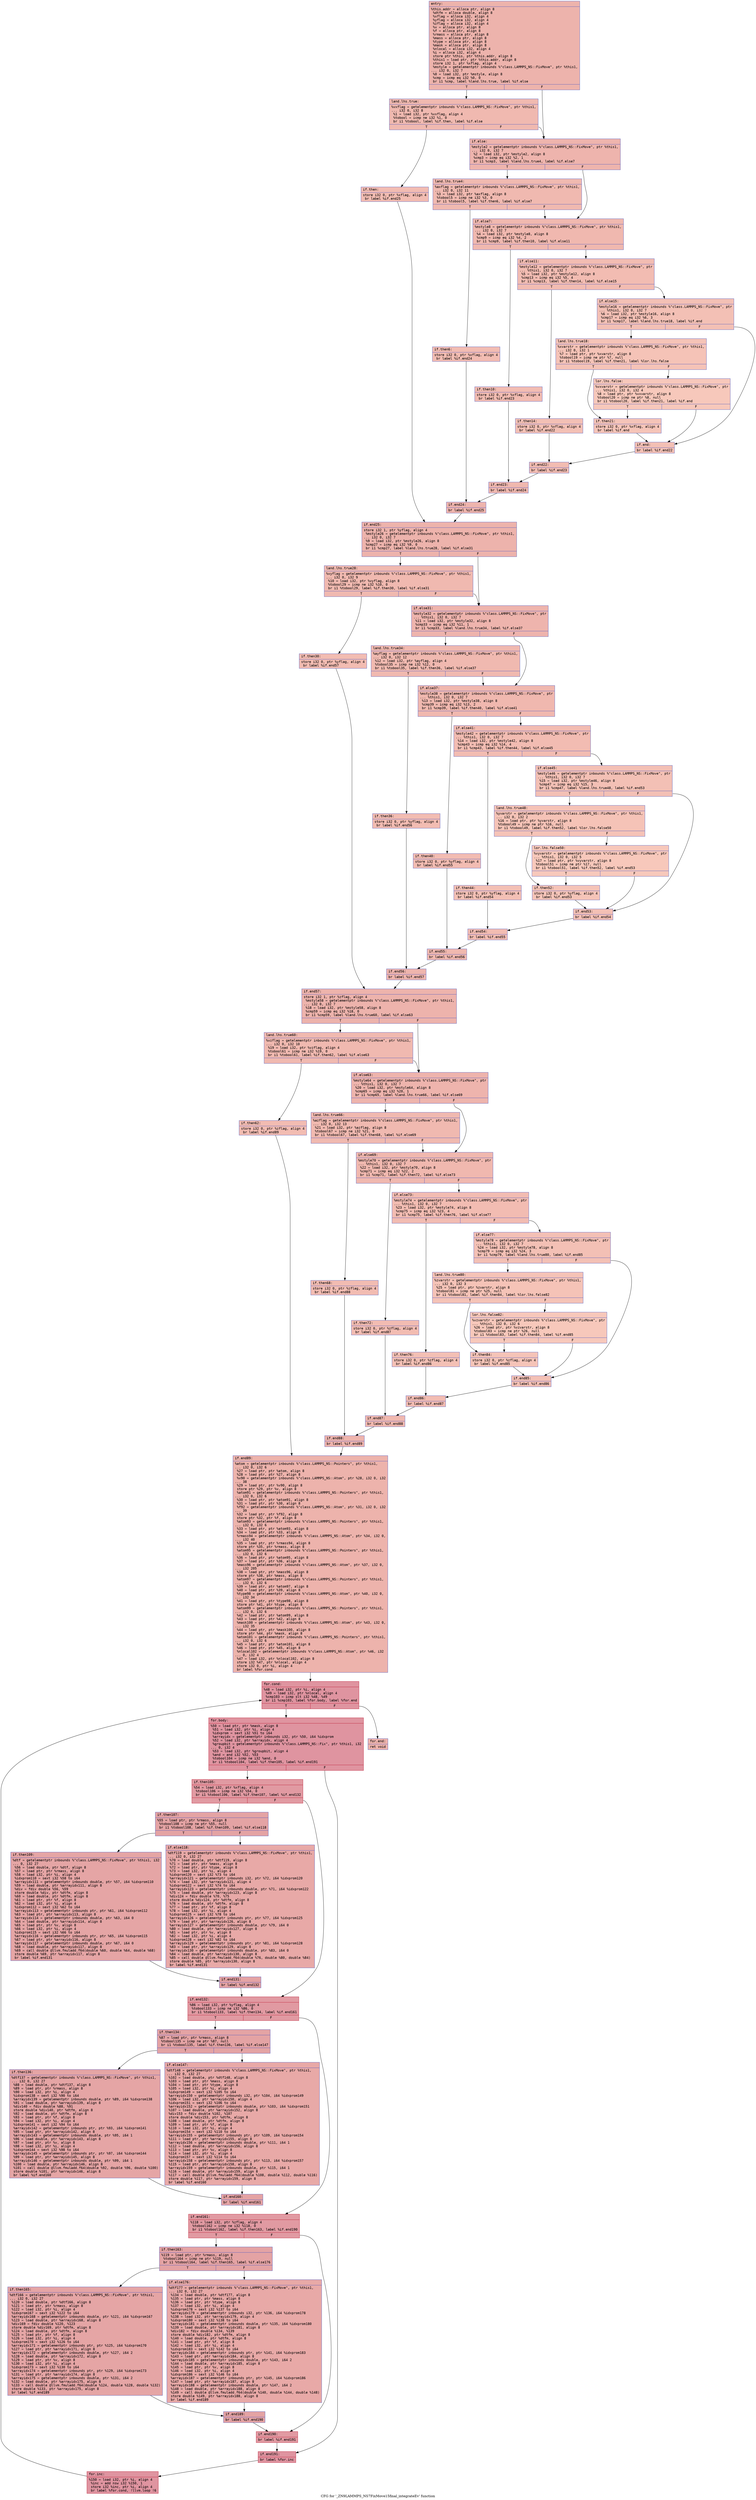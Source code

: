 digraph "CFG for '_ZN9LAMMPS_NS7FixMove15final_integrateEv' function" {
	label="CFG for '_ZN9LAMMPS_NS7FixMove15final_integrateEv' function";

	Node0x55ac3c1d2bf0 [shape=record,color="#3d50c3ff", style=filled, fillcolor="#d6524470" fontname="Courier",label="{entry:\l|  %this.addr = alloca ptr, align 8\l  %dtfm = alloca double, align 8\l  %xflag = alloca i32, align 4\l  %yflag = alloca i32, align 4\l  %zflag = alloca i32, align 4\l  %v = alloca ptr, align 8\l  %f = alloca ptr, align 8\l  %rmass = alloca ptr, align 8\l  %mass = alloca ptr, align 8\l  %type = alloca ptr, align 8\l  %mask = alloca ptr, align 8\l  %nlocal = alloca i32, align 4\l  %i = alloca i32, align 4\l  store ptr %this, ptr %this.addr, align 8\l  %this1 = load ptr, ptr %this.addr, align 8\l  store i32 1, ptr %xflag, align 4\l  %mstyle = getelementptr inbounds %\"class.LAMMPS_NS::FixMove\", ptr %this1,\l... i32 0, i32 7\l  %0 = load i32, ptr %mstyle, align 8\l  %cmp = icmp eq i32 %0, 0\l  br i1 %cmp, label %land.lhs.true, label %if.else\l|{<s0>T|<s1>F}}"];
	Node0x55ac3c1d2bf0:s0 -> Node0x55ac3c27d8c0[tooltip="entry -> land.lhs.true\nProbability 37.50%" ];
	Node0x55ac3c1d2bf0:s1 -> Node0x55ac3c27d940[tooltip="entry -> if.else\nProbability 62.50%" ];
	Node0x55ac3c27d8c0 [shape=record,color="#3d50c3ff", style=filled, fillcolor="#de614d70" fontname="Courier",label="{land.lhs.true:\l|  %vxflag = getelementptr inbounds %\"class.LAMMPS_NS::FixMove\", ptr %this1,\l... i32 0, i32 8\l  %1 = load i32, ptr %vxflag, align 4\l  %tobool = icmp ne i32 %1, 0\l  br i1 %tobool, label %if.then, label %if.else\l|{<s0>T|<s1>F}}"];
	Node0x55ac3c27d8c0:s0 -> Node0x55ac3c27dc70[tooltip="land.lhs.true -> if.then\nProbability 62.50%" ];
	Node0x55ac3c27d8c0:s1 -> Node0x55ac3c27d940[tooltip="land.lhs.true -> if.else\nProbability 37.50%" ];
	Node0x55ac3c27dc70 [shape=record,color="#3d50c3ff", style=filled, fillcolor="#e1675170" fontname="Courier",label="{if.then:\l|  store i32 0, ptr %xflag, align 4\l  br label %if.end25\l}"];
	Node0x55ac3c27dc70 -> Node0x55ac3c27de30[tooltip="if.then -> if.end25\nProbability 100.00%" ];
	Node0x55ac3c27d940 [shape=record,color="#3d50c3ff", style=filled, fillcolor="#d8564670" fontname="Courier",label="{if.else:\l|  %mstyle2 = getelementptr inbounds %\"class.LAMMPS_NS::FixMove\", ptr %this1,\l... i32 0, i32 7\l  %2 = load i32, ptr %mstyle2, align 8\l  %cmp3 = icmp eq i32 %2, 1\l  br i1 %cmp3, label %land.lhs.true4, label %if.else7\l|{<s0>T|<s1>F}}"];
	Node0x55ac3c27d940:s0 -> Node0x55ac3c27d320[tooltip="if.else -> land.lhs.true4\nProbability 50.00%" ];
	Node0x55ac3c27d940:s1 -> Node0x55ac3c27e350[tooltip="if.else -> if.else7\nProbability 50.00%" ];
	Node0x55ac3c27d320 [shape=record,color="#3d50c3ff", style=filled, fillcolor="#de614d70" fontname="Courier",label="{land.lhs.true4:\l|  %axflag = getelementptr inbounds %\"class.LAMMPS_NS::FixMove\", ptr %this1,\l... i32 0, i32 11\l  %3 = load i32, ptr %axflag, align 8\l  %tobool5 = icmp ne i32 %3, 0\l  br i1 %tobool5, label %if.then6, label %if.else7\l|{<s0>T|<s1>F}}"];
	Node0x55ac3c27d320:s0 -> Node0x55ac3c27e670[tooltip="land.lhs.true4 -> if.then6\nProbability 62.50%" ];
	Node0x55ac3c27d320:s1 -> Node0x55ac3c27e350[tooltip="land.lhs.true4 -> if.else7\nProbability 37.50%" ];
	Node0x55ac3c27e670 [shape=record,color="#3d50c3ff", style=filled, fillcolor="#e1675170" fontname="Courier",label="{if.then6:\l|  store i32 0, ptr %xflag, align 4\l  br label %if.end24\l}"];
	Node0x55ac3c27e670 -> Node0x55ac3c27e840[tooltip="if.then6 -> if.end24\nProbability 100.00%" ];
	Node0x55ac3c27e350 [shape=record,color="#3d50c3ff", style=filled, fillcolor="#dc5d4a70" fontname="Courier",label="{if.else7:\l|  %mstyle8 = getelementptr inbounds %\"class.LAMMPS_NS::FixMove\", ptr %this1,\l... i32 0, i32 7\l  %4 = load i32, ptr %mstyle8, align 8\l  %cmp9 = icmp eq i32 %4, 2\l  br i1 %cmp9, label %if.then10, label %if.else11\l|{<s0>T|<s1>F}}"];
	Node0x55ac3c27e350:s0 -> Node0x55ac3c27eb40[tooltip="if.else7 -> if.then10\nProbability 50.00%" ];
	Node0x55ac3c27e350:s1 -> Node0x55ac3c27ebc0[tooltip="if.else7 -> if.else11\nProbability 50.00%" ];
	Node0x55ac3c27eb40 [shape=record,color="#3d50c3ff", style=filled, fillcolor="#e1675170" fontname="Courier",label="{if.then10:\l|  store i32 0, ptr %xflag, align 4\l  br label %if.end23\l}"];
	Node0x55ac3c27eb40 -> Node0x55ac3c27ed90[tooltip="if.then10 -> if.end23\nProbability 100.00%" ];
	Node0x55ac3c27ebc0 [shape=record,color="#3d50c3ff", style=filled, fillcolor="#e1675170" fontname="Courier",label="{if.else11:\l|  %mstyle12 = getelementptr inbounds %\"class.LAMMPS_NS::FixMove\", ptr\l... %this1, i32 0, i32 7\l  %5 = load i32, ptr %mstyle12, align 8\l  %cmp13 = icmp eq i32 %5, 4\l  br i1 %cmp13, label %if.then14, label %if.else15\l|{<s0>T|<s1>F}}"];
	Node0x55ac3c27ebc0:s0 -> Node0x55ac3c27f0a0[tooltip="if.else11 -> if.then14\nProbability 50.00%" ];
	Node0x55ac3c27ebc0:s1 -> Node0x55ac3c27f120[tooltip="if.else11 -> if.else15\nProbability 50.00%" ];
	Node0x55ac3c27f0a0 [shape=record,color="#3d50c3ff", style=filled, fillcolor="#e5705870" fontname="Courier",label="{if.then14:\l|  store i32 0, ptr %xflag, align 4\l  br label %if.end22\l}"];
	Node0x55ac3c27f0a0 -> Node0x55ac3c27f2f0[tooltip="if.then14 -> if.end22\nProbability 100.00%" ];
	Node0x55ac3c27f120 [shape=record,color="#3d50c3ff", style=filled, fillcolor="#e5705870" fontname="Courier",label="{if.else15:\l|  %mstyle16 = getelementptr inbounds %\"class.LAMMPS_NS::FixMove\", ptr\l... %this1, i32 0, i32 7\l  %6 = load i32, ptr %mstyle16, align 8\l  %cmp17 = icmp eq i32 %6, 3\l  br i1 %cmp17, label %land.lhs.true18, label %if.end\l|{<s0>T|<s1>F}}"];
	Node0x55ac3c27f120:s0 -> Node0x55ac3c27f600[tooltip="if.else15 -> land.lhs.true18\nProbability 50.00%" ];
	Node0x55ac3c27f120:s1 -> Node0x55ac3c27f680[tooltip="if.else15 -> if.end\nProbability 50.00%" ];
	Node0x55ac3c27f600 [shape=record,color="#3d50c3ff", style=filled, fillcolor="#e8765c70" fontname="Courier",label="{land.lhs.true18:\l|  %xvarstr = getelementptr inbounds %\"class.LAMMPS_NS::FixMove\", ptr %this1,\l... i32 0, i32 1\l  %7 = load ptr, ptr %xvarstr, align 8\l  %tobool19 = icmp ne ptr %7, null\l  br i1 %tobool19, label %if.then21, label %lor.lhs.false\l|{<s0>T|<s1>F}}"];
	Node0x55ac3c27f600:s0 -> Node0x55ac3c27f9c0[tooltip="land.lhs.true18 -> if.then21\nProbability 62.50%" ];
	Node0x55ac3c27f600:s1 -> Node0x55ac3c239d00[tooltip="land.lhs.true18 -> lor.lhs.false\nProbability 37.50%" ];
	Node0x55ac3c239d00 [shape=record,color="#3d50c3ff", style=filled, fillcolor="#ed836670" fontname="Courier",label="{lor.lhs.false:\l|  %vxvarstr = getelementptr inbounds %\"class.LAMMPS_NS::FixMove\", ptr\l... %this1, i32 0, i32 4\l  %8 = load ptr, ptr %vxvarstr, align 8\l  %tobool20 = icmp ne ptr %8, null\l  br i1 %tobool20, label %if.then21, label %if.end\l|{<s0>T|<s1>F}}"];
	Node0x55ac3c239d00:s0 -> Node0x55ac3c27f9c0[tooltip="lor.lhs.false -> if.then21\nProbability 62.50%" ];
	Node0x55ac3c239d00:s1 -> Node0x55ac3c27f680[tooltip="lor.lhs.false -> if.end\nProbability 37.50%" ];
	Node0x55ac3c27f9c0 [shape=record,color="#3d50c3ff", style=filled, fillcolor="#e97a5f70" fontname="Courier",label="{if.then21:\l|  store i32 0, ptr %xflag, align 4\l  br label %if.end\l}"];
	Node0x55ac3c27f9c0 -> Node0x55ac3c27f680[tooltip="if.then21 -> if.end\nProbability 100.00%" ];
	Node0x55ac3c27f680 [shape=record,color="#3d50c3ff", style=filled, fillcolor="#e5705870" fontname="Courier",label="{if.end:\l|  br label %if.end22\l}"];
	Node0x55ac3c27f680 -> Node0x55ac3c27f2f0[tooltip="if.end -> if.end22\nProbability 100.00%" ];
	Node0x55ac3c27f2f0 [shape=record,color="#3d50c3ff", style=filled, fillcolor="#e1675170" fontname="Courier",label="{if.end22:\l|  br label %if.end23\l}"];
	Node0x55ac3c27f2f0 -> Node0x55ac3c27ed90[tooltip="if.end22 -> if.end23\nProbability 100.00%" ];
	Node0x55ac3c27ed90 [shape=record,color="#3d50c3ff", style=filled, fillcolor="#dc5d4a70" fontname="Courier",label="{if.end23:\l|  br label %if.end24\l}"];
	Node0x55ac3c27ed90 -> Node0x55ac3c27e840[tooltip="if.end23 -> if.end24\nProbability 100.00%" ];
	Node0x55ac3c27e840 [shape=record,color="#3d50c3ff", style=filled, fillcolor="#d8564670" fontname="Courier",label="{if.end24:\l|  br label %if.end25\l}"];
	Node0x55ac3c27e840 -> Node0x55ac3c27de30[tooltip="if.end24 -> if.end25\nProbability 100.00%" ];
	Node0x55ac3c27de30 [shape=record,color="#3d50c3ff", style=filled, fillcolor="#d6524470" fontname="Courier",label="{if.end25:\l|  store i32 1, ptr %yflag, align 4\l  %mstyle26 = getelementptr inbounds %\"class.LAMMPS_NS::FixMove\", ptr %this1,\l... i32 0, i32 7\l  %9 = load i32, ptr %mstyle26, align 8\l  %cmp27 = icmp eq i32 %9, 0\l  br i1 %cmp27, label %land.lhs.true28, label %if.else31\l|{<s0>T|<s1>F}}"];
	Node0x55ac3c27de30:s0 -> Node0x55ac3c280630[tooltip="if.end25 -> land.lhs.true28\nProbability 37.50%" ];
	Node0x55ac3c27de30:s1 -> Node0x55ac3c2806b0[tooltip="if.end25 -> if.else31\nProbability 62.50%" ];
	Node0x55ac3c280630 [shape=record,color="#3d50c3ff", style=filled, fillcolor="#de614d70" fontname="Courier",label="{land.lhs.true28:\l|  %vyflag = getelementptr inbounds %\"class.LAMMPS_NS::FixMove\", ptr %this1,\l... i32 0, i32 9\l  %10 = load i32, ptr %vyflag, align 8\l  %tobool29 = icmp ne i32 %10, 0\l  br i1 %tobool29, label %if.then30, label %if.else31\l|{<s0>T|<s1>F}}"];
	Node0x55ac3c280630:s0 -> Node0x55ac3c280a00[tooltip="land.lhs.true28 -> if.then30\nProbability 62.50%" ];
	Node0x55ac3c280630:s1 -> Node0x55ac3c2806b0[tooltip="land.lhs.true28 -> if.else31\nProbability 37.50%" ];
	Node0x55ac3c280a00 [shape=record,color="#3d50c3ff", style=filled, fillcolor="#e1675170" fontname="Courier",label="{if.then30:\l|  store i32 0, ptr %yflag, align 4\l  br label %if.end57\l}"];
	Node0x55ac3c280a00 -> Node0x55ac3c280bd0[tooltip="if.then30 -> if.end57\nProbability 100.00%" ];
	Node0x55ac3c2806b0 [shape=record,color="#3d50c3ff", style=filled, fillcolor="#d8564670" fontname="Courier",label="{if.else31:\l|  %mstyle32 = getelementptr inbounds %\"class.LAMMPS_NS::FixMove\", ptr\l... %this1, i32 0, i32 7\l  %11 = load i32, ptr %mstyle32, align 8\l  %cmp33 = icmp eq i32 %11, 1\l  br i1 %cmp33, label %land.lhs.true34, label %if.else37\l|{<s0>T|<s1>F}}"];
	Node0x55ac3c2806b0:s0 -> Node0x55ac3c280ee0[tooltip="if.else31 -> land.lhs.true34\nProbability 50.00%" ];
	Node0x55ac3c2806b0:s1 -> Node0x55ac3c280f60[tooltip="if.else31 -> if.else37\nProbability 50.00%" ];
	Node0x55ac3c280ee0 [shape=record,color="#3d50c3ff", style=filled, fillcolor="#de614d70" fontname="Courier",label="{land.lhs.true34:\l|  %ayflag = getelementptr inbounds %\"class.LAMMPS_NS::FixMove\", ptr %this1,\l... i32 0, i32 12\l  %12 = load i32, ptr %ayflag, align 4\l  %tobool35 = icmp ne i32 %12, 0\l  br i1 %tobool35, label %if.then36, label %if.else37\l|{<s0>T|<s1>F}}"];
	Node0x55ac3c280ee0:s0 -> Node0x55ac3c2812b0[tooltip="land.lhs.true34 -> if.then36\nProbability 62.50%" ];
	Node0x55ac3c280ee0:s1 -> Node0x55ac3c280f60[tooltip="land.lhs.true34 -> if.else37\nProbability 37.50%" ];
	Node0x55ac3c2812b0 [shape=record,color="#3d50c3ff", style=filled, fillcolor="#e1675170" fontname="Courier",label="{if.then36:\l|  store i32 0, ptr %yflag, align 4\l  br label %if.end56\l}"];
	Node0x55ac3c2812b0 -> Node0x55ac3c281480[tooltip="if.then36 -> if.end56\nProbability 100.00%" ];
	Node0x55ac3c280f60 [shape=record,color="#3d50c3ff", style=filled, fillcolor="#dc5d4a70" fontname="Courier",label="{if.else37:\l|  %mstyle38 = getelementptr inbounds %\"class.LAMMPS_NS::FixMove\", ptr\l... %this1, i32 0, i32 7\l  %13 = load i32, ptr %mstyle38, align 8\l  %cmp39 = icmp eq i32 %13, 2\l  br i1 %cmp39, label %if.then40, label %if.else41\l|{<s0>T|<s1>F}}"];
	Node0x55ac3c280f60:s0 -> Node0x55ac3c281790[tooltip="if.else37 -> if.then40\nProbability 50.00%" ];
	Node0x55ac3c280f60:s1 -> Node0x55ac3c281810[tooltip="if.else37 -> if.else41\nProbability 50.00%" ];
	Node0x55ac3c281790 [shape=record,color="#3d50c3ff", style=filled, fillcolor="#e1675170" fontname="Courier",label="{if.then40:\l|  store i32 0, ptr %yflag, align 4\l  br label %if.end55\l}"];
	Node0x55ac3c281790 -> Node0x55ac3c2819e0[tooltip="if.then40 -> if.end55\nProbability 100.00%" ];
	Node0x55ac3c281810 [shape=record,color="#3d50c3ff", style=filled, fillcolor="#e1675170" fontname="Courier",label="{if.else41:\l|  %mstyle42 = getelementptr inbounds %\"class.LAMMPS_NS::FixMove\", ptr\l... %this1, i32 0, i32 7\l  %14 = load i32, ptr %mstyle42, align 8\l  %cmp43 = icmp eq i32 %14, 4\l  br i1 %cmp43, label %if.then44, label %if.else45\l|{<s0>T|<s1>F}}"];
	Node0x55ac3c281810:s0 -> Node0x55ac3c281cf0[tooltip="if.else41 -> if.then44\nProbability 50.00%" ];
	Node0x55ac3c281810:s1 -> Node0x55ac3c281d70[tooltip="if.else41 -> if.else45\nProbability 50.00%" ];
	Node0x55ac3c281cf0 [shape=record,color="#3d50c3ff", style=filled, fillcolor="#e5705870" fontname="Courier",label="{if.then44:\l|  store i32 0, ptr %yflag, align 4\l  br label %if.end54\l}"];
	Node0x55ac3c281cf0 -> Node0x55ac3c281f40[tooltip="if.then44 -> if.end54\nProbability 100.00%" ];
	Node0x55ac3c281d70 [shape=record,color="#3d50c3ff", style=filled, fillcolor="#e5705870" fontname="Courier",label="{if.else45:\l|  %mstyle46 = getelementptr inbounds %\"class.LAMMPS_NS::FixMove\", ptr\l... %this1, i32 0, i32 7\l  %15 = load i32, ptr %mstyle46, align 8\l  %cmp47 = icmp eq i32 %15, 3\l  br i1 %cmp47, label %land.lhs.true48, label %if.end53\l|{<s0>T|<s1>F}}"];
	Node0x55ac3c281d70:s0 -> Node0x55ac3c282250[tooltip="if.else45 -> land.lhs.true48\nProbability 50.00%" ];
	Node0x55ac3c281d70:s1 -> Node0x55ac3c2822d0[tooltip="if.else45 -> if.end53\nProbability 50.00%" ];
	Node0x55ac3c282250 [shape=record,color="#3d50c3ff", style=filled, fillcolor="#e8765c70" fontname="Courier",label="{land.lhs.true48:\l|  %yvarstr = getelementptr inbounds %\"class.LAMMPS_NS::FixMove\", ptr %this1,\l... i32 0, i32 2\l  %16 = load ptr, ptr %yvarstr, align 8\l  %tobool49 = icmp ne ptr %16, null\l  br i1 %tobool49, label %if.then52, label %lor.lhs.false50\l|{<s0>T|<s1>F}}"];
	Node0x55ac3c282250:s0 -> Node0x55ac3c282620[tooltip="land.lhs.true48 -> if.then52\nProbability 62.50%" ];
	Node0x55ac3c282250:s1 -> Node0x55ac3c2826a0[tooltip="land.lhs.true48 -> lor.lhs.false50\nProbability 37.50%" ];
	Node0x55ac3c2826a0 [shape=record,color="#3d50c3ff", style=filled, fillcolor="#ed836670" fontname="Courier",label="{lor.lhs.false50:\l|  %vyvarstr = getelementptr inbounds %\"class.LAMMPS_NS::FixMove\", ptr\l... %this1, i32 0, i32 5\l  %17 = load ptr, ptr %vyvarstr, align 8\l  %tobool51 = icmp ne ptr %17, null\l  br i1 %tobool51, label %if.then52, label %if.end53\l|{<s0>T|<s1>F}}"];
	Node0x55ac3c2826a0:s0 -> Node0x55ac3c282620[tooltip="lor.lhs.false50 -> if.then52\nProbability 62.50%" ];
	Node0x55ac3c2826a0:s1 -> Node0x55ac3c2822d0[tooltip="lor.lhs.false50 -> if.end53\nProbability 37.50%" ];
	Node0x55ac3c282620 [shape=record,color="#3d50c3ff", style=filled, fillcolor="#e97a5f70" fontname="Courier",label="{if.then52:\l|  store i32 0, ptr %yflag, align 4\l  br label %if.end53\l}"];
	Node0x55ac3c282620 -> Node0x55ac3c2822d0[tooltip="if.then52 -> if.end53\nProbability 100.00%" ];
	Node0x55ac3c2822d0 [shape=record,color="#3d50c3ff", style=filled, fillcolor="#e5705870" fontname="Courier",label="{if.end53:\l|  br label %if.end54\l}"];
	Node0x55ac3c2822d0 -> Node0x55ac3c281f40[tooltip="if.end53 -> if.end54\nProbability 100.00%" ];
	Node0x55ac3c281f40 [shape=record,color="#3d50c3ff", style=filled, fillcolor="#e1675170" fontname="Courier",label="{if.end54:\l|  br label %if.end55\l}"];
	Node0x55ac3c281f40 -> Node0x55ac3c2819e0[tooltip="if.end54 -> if.end55\nProbability 100.00%" ];
	Node0x55ac3c2819e0 [shape=record,color="#3d50c3ff", style=filled, fillcolor="#dc5d4a70" fontname="Courier",label="{if.end55:\l|  br label %if.end56\l}"];
	Node0x55ac3c2819e0 -> Node0x55ac3c281480[tooltip="if.end55 -> if.end56\nProbability 100.00%" ];
	Node0x55ac3c281480 [shape=record,color="#3d50c3ff", style=filled, fillcolor="#d8564670" fontname="Courier",label="{if.end56:\l|  br label %if.end57\l}"];
	Node0x55ac3c281480 -> Node0x55ac3c280bd0[tooltip="if.end56 -> if.end57\nProbability 100.00%" ];
	Node0x55ac3c280bd0 [shape=record,color="#3d50c3ff", style=filled, fillcolor="#d6524470" fontname="Courier",label="{if.end57:\l|  store i32 1, ptr %zflag, align 4\l  %mstyle58 = getelementptr inbounds %\"class.LAMMPS_NS::FixMove\", ptr %this1,\l... i32 0, i32 7\l  %18 = load i32, ptr %mstyle58, align 8\l  %cmp59 = icmp eq i32 %18, 0\l  br i1 %cmp59, label %land.lhs.true60, label %if.else63\l|{<s0>T|<s1>F}}"];
	Node0x55ac3c280bd0:s0 -> Node0x55ac3c283040[tooltip="if.end57 -> land.lhs.true60\nProbability 37.50%" ];
	Node0x55ac3c280bd0:s1 -> Node0x55ac3c2830c0[tooltip="if.end57 -> if.else63\nProbability 62.50%" ];
	Node0x55ac3c283040 [shape=record,color="#3d50c3ff", style=filled, fillcolor="#de614d70" fontname="Courier",label="{land.lhs.true60:\l|  %vzflag = getelementptr inbounds %\"class.LAMMPS_NS::FixMove\", ptr %this1,\l... i32 0, i32 10\l  %19 = load i32, ptr %vzflag, align 4\l  %tobool61 = icmp ne i32 %19, 0\l  br i1 %tobool61, label %if.then62, label %if.else63\l|{<s0>T|<s1>F}}"];
	Node0x55ac3c283040:s0 -> Node0x55ac3c283410[tooltip="land.lhs.true60 -> if.then62\nProbability 62.50%" ];
	Node0x55ac3c283040:s1 -> Node0x55ac3c2830c0[tooltip="land.lhs.true60 -> if.else63\nProbability 37.50%" ];
	Node0x55ac3c283410 [shape=record,color="#3d50c3ff", style=filled, fillcolor="#e1675170" fontname="Courier",label="{if.then62:\l|  store i32 0, ptr %zflag, align 4\l  br label %if.end89\l}"];
	Node0x55ac3c283410 -> Node0x55ac3c2835e0[tooltip="if.then62 -> if.end89\nProbability 100.00%" ];
	Node0x55ac3c2830c0 [shape=record,color="#3d50c3ff", style=filled, fillcolor="#d8564670" fontname="Courier",label="{if.else63:\l|  %mstyle64 = getelementptr inbounds %\"class.LAMMPS_NS::FixMove\", ptr\l... %this1, i32 0, i32 7\l  %20 = load i32, ptr %mstyle64, align 8\l  %cmp65 = icmp eq i32 %20, 1\l  br i1 %cmp65, label %land.lhs.true66, label %if.else69\l|{<s0>T|<s1>F}}"];
	Node0x55ac3c2830c0:s0 -> Node0x55ac3c27fb70[tooltip="if.else63 -> land.lhs.true66\nProbability 50.00%" ];
	Node0x55ac3c2830c0:s1 -> Node0x55ac3c27fbf0[tooltip="if.else63 -> if.else69\nProbability 50.00%" ];
	Node0x55ac3c27fb70 [shape=record,color="#3d50c3ff", style=filled, fillcolor="#de614d70" fontname="Courier",label="{land.lhs.true66:\l|  %azflag = getelementptr inbounds %\"class.LAMMPS_NS::FixMove\", ptr %this1,\l... i32 0, i32 13\l  %21 = load i32, ptr %azflag, align 8\l  %tobool67 = icmp ne i32 %21, 0\l  br i1 %tobool67, label %if.then68, label %if.else69\l|{<s0>T|<s1>F}}"];
	Node0x55ac3c27fb70:s0 -> Node0x55ac3c27ff40[tooltip="land.lhs.true66 -> if.then68\nProbability 62.50%" ];
	Node0x55ac3c27fb70:s1 -> Node0x55ac3c27fbf0[tooltip="land.lhs.true66 -> if.else69\nProbability 37.50%" ];
	Node0x55ac3c27ff40 [shape=record,color="#3d50c3ff", style=filled, fillcolor="#e1675170" fontname="Courier",label="{if.then68:\l|  store i32 0, ptr %zflag, align 4\l  br label %if.end88\l}"];
	Node0x55ac3c27ff40 -> Node0x55ac3c284490[tooltip="if.then68 -> if.end88\nProbability 100.00%" ];
	Node0x55ac3c27fbf0 [shape=record,color="#3d50c3ff", style=filled, fillcolor="#dc5d4a70" fontname="Courier",label="{if.else69:\l|  %mstyle70 = getelementptr inbounds %\"class.LAMMPS_NS::FixMove\", ptr\l... %this1, i32 0, i32 7\l  %22 = load i32, ptr %mstyle70, align 8\l  %cmp71 = icmp eq i32 %22, 2\l  br i1 %cmp71, label %if.then72, label %if.else73\l|{<s0>T|<s1>F}}"];
	Node0x55ac3c27fbf0:s0 -> Node0x55ac3c2847a0[tooltip="if.else69 -> if.then72\nProbability 50.00%" ];
	Node0x55ac3c27fbf0:s1 -> Node0x55ac3c284820[tooltip="if.else69 -> if.else73\nProbability 50.00%" ];
	Node0x55ac3c2847a0 [shape=record,color="#3d50c3ff", style=filled, fillcolor="#e1675170" fontname="Courier",label="{if.then72:\l|  store i32 0, ptr %zflag, align 4\l  br label %if.end87\l}"];
	Node0x55ac3c2847a0 -> Node0x55ac3c2849f0[tooltip="if.then72 -> if.end87\nProbability 100.00%" ];
	Node0x55ac3c284820 [shape=record,color="#3d50c3ff", style=filled, fillcolor="#e1675170" fontname="Courier",label="{if.else73:\l|  %mstyle74 = getelementptr inbounds %\"class.LAMMPS_NS::FixMove\", ptr\l... %this1, i32 0, i32 7\l  %23 = load i32, ptr %mstyle74, align 8\l  %cmp75 = icmp eq i32 %23, 4\l  br i1 %cmp75, label %if.then76, label %if.else77\l|{<s0>T|<s1>F}}"];
	Node0x55ac3c284820:s0 -> Node0x55ac3c284d00[tooltip="if.else73 -> if.then76\nProbability 50.00%" ];
	Node0x55ac3c284820:s1 -> Node0x55ac3c284d80[tooltip="if.else73 -> if.else77\nProbability 50.00%" ];
	Node0x55ac3c284d00 [shape=record,color="#3d50c3ff", style=filled, fillcolor="#e5705870" fontname="Courier",label="{if.then76:\l|  store i32 0, ptr %zflag, align 4\l  br label %if.end86\l}"];
	Node0x55ac3c284d00 -> Node0x55ac3c284f50[tooltip="if.then76 -> if.end86\nProbability 100.00%" ];
	Node0x55ac3c284d80 [shape=record,color="#3d50c3ff", style=filled, fillcolor="#e5705870" fontname="Courier",label="{if.else77:\l|  %mstyle78 = getelementptr inbounds %\"class.LAMMPS_NS::FixMove\", ptr\l... %this1, i32 0, i32 7\l  %24 = load i32, ptr %mstyle78, align 8\l  %cmp79 = icmp eq i32 %24, 3\l  br i1 %cmp79, label %land.lhs.true80, label %if.end85\l|{<s0>T|<s1>F}}"];
	Node0x55ac3c284d80:s0 -> Node0x55ac3c285260[tooltip="if.else77 -> land.lhs.true80\nProbability 50.00%" ];
	Node0x55ac3c284d80:s1 -> Node0x55ac3c2852e0[tooltip="if.else77 -> if.end85\nProbability 50.00%" ];
	Node0x55ac3c285260 [shape=record,color="#3d50c3ff", style=filled, fillcolor="#e8765c70" fontname="Courier",label="{land.lhs.true80:\l|  %zvarstr = getelementptr inbounds %\"class.LAMMPS_NS::FixMove\", ptr %this1,\l... i32 0, i32 3\l  %25 = load ptr, ptr %zvarstr, align 8\l  %tobool81 = icmp ne ptr %25, null\l  br i1 %tobool81, label %if.then84, label %lor.lhs.false82\l|{<s0>T|<s1>F}}"];
	Node0x55ac3c285260:s0 -> Node0x55ac3c285630[tooltip="land.lhs.true80 -> if.then84\nProbability 62.50%" ];
	Node0x55ac3c285260:s1 -> Node0x55ac3c2856b0[tooltip="land.lhs.true80 -> lor.lhs.false82\nProbability 37.50%" ];
	Node0x55ac3c2856b0 [shape=record,color="#3d50c3ff", style=filled, fillcolor="#ed836670" fontname="Courier",label="{lor.lhs.false82:\l|  %vzvarstr = getelementptr inbounds %\"class.LAMMPS_NS::FixMove\", ptr\l... %this1, i32 0, i32 6\l  %26 = load ptr, ptr %vzvarstr, align 8\l  %tobool83 = icmp ne ptr %26, null\l  br i1 %tobool83, label %if.then84, label %if.end85\l|{<s0>T|<s1>F}}"];
	Node0x55ac3c2856b0:s0 -> Node0x55ac3c285630[tooltip="lor.lhs.false82 -> if.then84\nProbability 62.50%" ];
	Node0x55ac3c2856b0:s1 -> Node0x55ac3c2852e0[tooltip="lor.lhs.false82 -> if.end85\nProbability 37.50%" ];
	Node0x55ac3c285630 [shape=record,color="#3d50c3ff", style=filled, fillcolor="#e97a5f70" fontname="Courier",label="{if.then84:\l|  store i32 0, ptr %zflag, align 4\l  br label %if.end85\l}"];
	Node0x55ac3c285630 -> Node0x55ac3c2852e0[tooltip="if.then84 -> if.end85\nProbability 100.00%" ];
	Node0x55ac3c2852e0 [shape=record,color="#3d50c3ff", style=filled, fillcolor="#e5705870" fontname="Courier",label="{if.end85:\l|  br label %if.end86\l}"];
	Node0x55ac3c2852e0 -> Node0x55ac3c284f50[tooltip="if.end85 -> if.end86\nProbability 100.00%" ];
	Node0x55ac3c284f50 [shape=record,color="#3d50c3ff", style=filled, fillcolor="#e1675170" fontname="Courier",label="{if.end86:\l|  br label %if.end87\l}"];
	Node0x55ac3c284f50 -> Node0x55ac3c2849f0[tooltip="if.end86 -> if.end87\nProbability 100.00%" ];
	Node0x55ac3c2849f0 [shape=record,color="#3d50c3ff", style=filled, fillcolor="#dc5d4a70" fontname="Courier",label="{if.end87:\l|  br label %if.end88\l}"];
	Node0x55ac3c2849f0 -> Node0x55ac3c284490[tooltip="if.end87 -> if.end88\nProbability 100.00%" ];
	Node0x55ac3c284490 [shape=record,color="#3d50c3ff", style=filled, fillcolor="#d8564670" fontname="Courier",label="{if.end88:\l|  br label %if.end89\l}"];
	Node0x55ac3c284490 -> Node0x55ac3c2835e0[tooltip="if.end88 -> if.end89\nProbability 100.00%" ];
	Node0x55ac3c2835e0 [shape=record,color="#3d50c3ff", style=filled, fillcolor="#d6524470" fontname="Courier",label="{if.end89:\l|  %atom = getelementptr inbounds %\"class.LAMMPS_NS::Pointers\", ptr %this1,\l... i32 0, i32 6\l  %27 = load ptr, ptr %atom, align 8\l  %28 = load ptr, ptr %27, align 8\l  %v90 = getelementptr inbounds %\"class.LAMMPS_NS::Atom\", ptr %28, i32 0, i32\l... 38\l  %29 = load ptr, ptr %v90, align 8\l  store ptr %29, ptr %v, align 8\l  %atom91 = getelementptr inbounds %\"class.LAMMPS_NS::Pointers\", ptr %this1,\l... i32 0, i32 6\l  %30 = load ptr, ptr %atom91, align 8\l  %31 = load ptr, ptr %30, align 8\l  %f92 = getelementptr inbounds %\"class.LAMMPS_NS::Atom\", ptr %31, i32 0, i32\l... 39\l  %32 = load ptr, ptr %f92, align 8\l  store ptr %32, ptr %f, align 8\l  %atom93 = getelementptr inbounds %\"class.LAMMPS_NS::Pointers\", ptr %this1,\l... i32 0, i32 6\l  %33 = load ptr, ptr %atom93, align 8\l  %34 = load ptr, ptr %33, align 8\l  %rmass94 = getelementptr inbounds %\"class.LAMMPS_NS::Atom\", ptr %34, i32 0,\l... i32 40\l  %35 = load ptr, ptr %rmass94, align 8\l  store ptr %35, ptr %rmass, align 8\l  %atom95 = getelementptr inbounds %\"class.LAMMPS_NS::Pointers\", ptr %this1,\l... i32 0, i32 6\l  %36 = load ptr, ptr %atom95, align 8\l  %37 = load ptr, ptr %36, align 8\l  %mass96 = getelementptr inbounds %\"class.LAMMPS_NS::Atom\", ptr %37, i32 0,\l... i32 205\l  %38 = load ptr, ptr %mass96, align 8\l  store ptr %38, ptr %mass, align 8\l  %atom97 = getelementptr inbounds %\"class.LAMMPS_NS::Pointers\", ptr %this1,\l... i32 0, i32 6\l  %39 = load ptr, ptr %atom97, align 8\l  %40 = load ptr, ptr %39, align 8\l  %type98 = getelementptr inbounds %\"class.LAMMPS_NS::Atom\", ptr %40, i32 0,\l... i32 34\l  %41 = load ptr, ptr %type98, align 8\l  store ptr %41, ptr %type, align 8\l  %atom99 = getelementptr inbounds %\"class.LAMMPS_NS::Pointers\", ptr %this1,\l... i32 0, i32 6\l  %42 = load ptr, ptr %atom99, align 8\l  %43 = load ptr, ptr %42, align 8\l  %mask100 = getelementptr inbounds %\"class.LAMMPS_NS::Atom\", ptr %43, i32 0,\l... i32 35\l  %44 = load ptr, ptr %mask100, align 8\l  store ptr %44, ptr %mask, align 8\l  %atom101 = getelementptr inbounds %\"class.LAMMPS_NS::Pointers\", ptr %this1,\l... i32 0, i32 6\l  %45 = load ptr, ptr %atom101, align 8\l  %46 = load ptr, ptr %45, align 8\l  %nlocal102 = getelementptr inbounds %\"class.LAMMPS_NS::Atom\", ptr %46, i32\l... 0, i32 4\l  %47 = load i32, ptr %nlocal102, align 8\l  store i32 %47, ptr %nlocal, align 4\l  store i32 0, ptr %i, align 4\l  br label %for.cond\l}"];
	Node0x55ac3c2835e0 -> Node0x55ac3c28d1c0[tooltip="if.end89 -> for.cond\nProbability 100.00%" ];
	Node0x55ac3c28d1c0 [shape=record,color="#b70d28ff", style=filled, fillcolor="#b70d2870" fontname="Courier",label="{for.cond:\l|  %48 = load i32, ptr %i, align 4\l  %49 = load i32, ptr %nlocal, align 4\l  %cmp103 = icmp slt i32 %48, %49\l  br i1 %cmp103, label %for.body, label %for.end\l|{<s0>T|<s1>F}}"];
	Node0x55ac3c28d1c0:s0 -> Node0x55ac3c28d460[tooltip="for.cond -> for.body\nProbability 96.88%" ];
	Node0x55ac3c28d1c0:s1 -> Node0x55ac3c28d4e0[tooltip="for.cond -> for.end\nProbability 3.12%" ];
	Node0x55ac3c28d460 [shape=record,color="#b70d28ff", style=filled, fillcolor="#b70d2870" fontname="Courier",label="{for.body:\l|  %50 = load ptr, ptr %mask, align 8\l  %51 = load i32, ptr %i, align 4\l  %idxprom = sext i32 %51 to i64\l  %arrayidx = getelementptr inbounds i32, ptr %50, i64 %idxprom\l  %52 = load i32, ptr %arrayidx, align 4\l  %groupbit = getelementptr inbounds %\"class.LAMMPS_NS::Fix\", ptr %this1, i32\l... 0, i32 4\l  %53 = load i32, ptr %groupbit, align 4\l  %and = and i32 %52, %53\l  %tobool104 = icmp ne i32 %and, 0\l  br i1 %tobool104, label %if.then105, label %if.end191\l|{<s0>T|<s1>F}}"];
	Node0x55ac3c28d460:s0 -> Node0x55ac3c28dbc0[tooltip="for.body -> if.then105\nProbability 62.50%" ];
	Node0x55ac3c28d460:s1 -> Node0x55ac3c28dc40[tooltip="for.body -> if.end191\nProbability 37.50%" ];
	Node0x55ac3c28dbc0 [shape=record,color="#b70d28ff", style=filled, fillcolor="#bb1b2c70" fontname="Courier",label="{if.then105:\l|  %54 = load i32, ptr %xflag, align 4\l  %tobool106 = icmp ne i32 %54, 0\l  br i1 %tobool106, label %if.then107, label %if.end132\l|{<s0>T|<s1>F}}"];
	Node0x55ac3c28dbc0:s0 -> Node0x55ac3c28deb0[tooltip="if.then105 -> if.then107\nProbability 62.50%" ];
	Node0x55ac3c28dbc0:s1 -> Node0x55ac3c28df30[tooltip="if.then105 -> if.end132\nProbability 37.50%" ];
	Node0x55ac3c28deb0 [shape=record,color="#3d50c3ff", style=filled, fillcolor="#c32e3170" fontname="Courier",label="{if.then107:\l|  %55 = load ptr, ptr %rmass, align 8\l  %tobool108 = icmp ne ptr %55, null\l  br i1 %tobool108, label %if.then109, label %if.else118\l|{<s0>T|<s1>F}}"];
	Node0x55ac3c28deb0:s0 -> Node0x55ac3c28e1a0[tooltip="if.then107 -> if.then109\nProbability 62.50%" ];
	Node0x55ac3c28deb0:s1 -> Node0x55ac3c28e220[tooltip="if.then107 -> if.else118\nProbability 37.50%" ];
	Node0x55ac3c28e1a0 [shape=record,color="#3d50c3ff", style=filled, fillcolor="#c5333470" fontname="Courier",label="{if.then109:\l|  %dtf = getelementptr inbounds %\"class.LAMMPS_NS::FixMove\", ptr %this1, i32\l... 0, i32 27\l  %56 = load double, ptr %dtf, align 8\l  %57 = load ptr, ptr %rmass, align 8\l  %58 = load i32, ptr %i, align 4\l  %idxprom110 = sext i32 %58 to i64\l  %arrayidx111 = getelementptr inbounds double, ptr %57, i64 %idxprom110\l  %59 = load double, ptr %arrayidx111, align 8\l  %div = fdiv double %56, %59\l  store double %div, ptr %dtfm, align 8\l  %60 = load double, ptr %dtfm, align 8\l  %61 = load ptr, ptr %f, align 8\l  %62 = load i32, ptr %i, align 4\l  %idxprom112 = sext i32 %62 to i64\l  %arrayidx113 = getelementptr inbounds ptr, ptr %61, i64 %idxprom112\l  %63 = load ptr, ptr %arrayidx113, align 8\l  %arrayidx114 = getelementptr inbounds double, ptr %63, i64 0\l  %64 = load double, ptr %arrayidx114, align 8\l  %65 = load ptr, ptr %v, align 8\l  %66 = load i32, ptr %i, align 4\l  %idxprom115 = sext i32 %66 to i64\l  %arrayidx116 = getelementptr inbounds ptr, ptr %65, i64 %idxprom115\l  %67 = load ptr, ptr %arrayidx116, align 8\l  %arrayidx117 = getelementptr inbounds double, ptr %67, i64 0\l  %68 = load double, ptr %arrayidx117, align 8\l  %69 = call double @llvm.fmuladd.f64(double %60, double %64, double %68)\l  store double %69, ptr %arrayidx117, align 8\l  br label %if.end131\l}"];
	Node0x55ac3c28e1a0 -> Node0x55ac3c28f380[tooltip="if.then109 -> if.end131\nProbability 100.00%" ];
	Node0x55ac3c28e220 [shape=record,color="#3d50c3ff", style=filled, fillcolor="#ca3b3770" fontname="Courier",label="{if.else118:\l|  %dtf119 = getelementptr inbounds %\"class.LAMMPS_NS::FixMove\", ptr %this1,\l... i32 0, i32 27\l  %70 = load double, ptr %dtf119, align 8\l  %71 = load ptr, ptr %mass, align 8\l  %72 = load ptr, ptr %type, align 8\l  %73 = load i32, ptr %i, align 4\l  %idxprom120 = sext i32 %73 to i64\l  %arrayidx121 = getelementptr inbounds i32, ptr %72, i64 %idxprom120\l  %74 = load i32, ptr %arrayidx121, align 4\l  %idxprom122 = sext i32 %74 to i64\l  %arrayidx123 = getelementptr inbounds double, ptr %71, i64 %idxprom122\l  %75 = load double, ptr %arrayidx123, align 8\l  %div124 = fdiv double %70, %75\l  store double %div124, ptr %dtfm, align 8\l  %76 = load double, ptr %dtfm, align 8\l  %77 = load ptr, ptr %f, align 8\l  %78 = load i32, ptr %i, align 4\l  %idxprom125 = sext i32 %78 to i64\l  %arrayidx126 = getelementptr inbounds ptr, ptr %77, i64 %idxprom125\l  %79 = load ptr, ptr %arrayidx126, align 8\l  %arrayidx127 = getelementptr inbounds double, ptr %79, i64 0\l  %80 = load double, ptr %arrayidx127, align 8\l  %81 = load ptr, ptr %v, align 8\l  %82 = load i32, ptr %i, align 4\l  %idxprom128 = sext i32 %82 to i64\l  %arrayidx129 = getelementptr inbounds ptr, ptr %81, i64 %idxprom128\l  %83 = load ptr, ptr %arrayidx129, align 8\l  %arrayidx130 = getelementptr inbounds double, ptr %83, i64 0\l  %84 = load double, ptr %arrayidx130, align 8\l  %85 = call double @llvm.fmuladd.f64(double %76, double %80, double %84)\l  store double %85, ptr %arrayidx130, align 8\l  br label %if.end131\l}"];
	Node0x55ac3c28e220 -> Node0x55ac3c28f380[tooltip="if.else118 -> if.end131\nProbability 100.00%" ];
	Node0x55ac3c28f380 [shape=record,color="#3d50c3ff", style=filled, fillcolor="#c32e3170" fontname="Courier",label="{if.end131:\l|  br label %if.end132\l}"];
	Node0x55ac3c28f380 -> Node0x55ac3c28df30[tooltip="if.end131 -> if.end132\nProbability 100.00%" ];
	Node0x55ac3c28df30 [shape=record,color="#b70d28ff", style=filled, fillcolor="#bb1b2c70" fontname="Courier",label="{if.end132:\l|  %86 = load i32, ptr %yflag, align 4\l  %tobool133 = icmp ne i32 %86, 0\l  br i1 %tobool133, label %if.then134, label %if.end161\l|{<s0>T|<s1>F}}"];
	Node0x55ac3c28df30:s0 -> Node0x55ac3c290940[tooltip="if.end132 -> if.then134\nProbability 62.50%" ];
	Node0x55ac3c28df30:s1 -> Node0x55ac3c290990[tooltip="if.end132 -> if.end161\nProbability 37.50%" ];
	Node0x55ac3c290940 [shape=record,color="#3d50c3ff", style=filled, fillcolor="#c32e3170" fontname="Courier",label="{if.then134:\l|  %87 = load ptr, ptr %rmass, align 8\l  %tobool135 = icmp ne ptr %87, null\l  br i1 %tobool135, label %if.then136, label %if.else147\l|{<s0>T|<s1>F}}"];
	Node0x55ac3c290940:s0 -> Node0x55ac3c290c00[tooltip="if.then134 -> if.then136\nProbability 62.50%" ];
	Node0x55ac3c290940:s1 -> Node0x55ac3c290c80[tooltip="if.then134 -> if.else147\nProbability 37.50%" ];
	Node0x55ac3c290c00 [shape=record,color="#3d50c3ff", style=filled, fillcolor="#c5333470" fontname="Courier",label="{if.then136:\l|  %dtf137 = getelementptr inbounds %\"class.LAMMPS_NS::FixMove\", ptr %this1,\l... i32 0, i32 27\l  %88 = load double, ptr %dtf137, align 8\l  %89 = load ptr, ptr %rmass, align 8\l  %90 = load i32, ptr %i, align 4\l  %idxprom138 = sext i32 %90 to i64\l  %arrayidx139 = getelementptr inbounds double, ptr %89, i64 %idxprom138\l  %91 = load double, ptr %arrayidx139, align 8\l  %div140 = fdiv double %88, %91\l  store double %div140, ptr %dtfm, align 8\l  %92 = load double, ptr %dtfm, align 8\l  %93 = load ptr, ptr %f, align 8\l  %94 = load i32, ptr %i, align 4\l  %idxprom141 = sext i32 %94 to i64\l  %arrayidx142 = getelementptr inbounds ptr, ptr %93, i64 %idxprom141\l  %95 = load ptr, ptr %arrayidx142, align 8\l  %arrayidx143 = getelementptr inbounds double, ptr %95, i64 1\l  %96 = load double, ptr %arrayidx143, align 8\l  %97 = load ptr, ptr %v, align 8\l  %98 = load i32, ptr %i, align 4\l  %idxprom144 = sext i32 %98 to i64\l  %arrayidx145 = getelementptr inbounds ptr, ptr %97, i64 %idxprom144\l  %99 = load ptr, ptr %arrayidx145, align 8\l  %arrayidx146 = getelementptr inbounds double, ptr %99, i64 1\l  %100 = load double, ptr %arrayidx146, align 8\l  %101 = call double @llvm.fmuladd.f64(double %92, double %96, double %100)\l  store double %101, ptr %arrayidx146, align 8\l  br label %if.end160\l}"];
	Node0x55ac3c290c00 -> Node0x55ac3c2837c0[tooltip="if.then136 -> if.end160\nProbability 100.00%" ];
	Node0x55ac3c290c80 [shape=record,color="#3d50c3ff", style=filled, fillcolor="#ca3b3770" fontname="Courier",label="{if.else147:\l|  %dtf148 = getelementptr inbounds %\"class.LAMMPS_NS::FixMove\", ptr %this1,\l... i32 0, i32 27\l  %102 = load double, ptr %dtf148, align 8\l  %103 = load ptr, ptr %mass, align 8\l  %104 = load ptr, ptr %type, align 8\l  %105 = load i32, ptr %i, align 4\l  %idxprom149 = sext i32 %105 to i64\l  %arrayidx150 = getelementptr inbounds i32, ptr %104, i64 %idxprom149\l  %106 = load i32, ptr %arrayidx150, align 4\l  %idxprom151 = sext i32 %106 to i64\l  %arrayidx152 = getelementptr inbounds double, ptr %103, i64 %idxprom151\l  %107 = load double, ptr %arrayidx152, align 8\l  %div153 = fdiv double %102, %107\l  store double %div153, ptr %dtfm, align 8\l  %108 = load double, ptr %dtfm, align 8\l  %109 = load ptr, ptr %f, align 8\l  %110 = load i32, ptr %i, align 4\l  %idxprom154 = sext i32 %110 to i64\l  %arrayidx155 = getelementptr inbounds ptr, ptr %109, i64 %idxprom154\l  %111 = load ptr, ptr %arrayidx155, align 8\l  %arrayidx156 = getelementptr inbounds double, ptr %111, i64 1\l  %112 = load double, ptr %arrayidx156, align 8\l  %113 = load ptr, ptr %v, align 8\l  %114 = load i32, ptr %i, align 4\l  %idxprom157 = sext i32 %114 to i64\l  %arrayidx158 = getelementptr inbounds ptr, ptr %113, i64 %idxprom157\l  %115 = load ptr, ptr %arrayidx158, align 8\l  %arrayidx159 = getelementptr inbounds double, ptr %115, i64 1\l  %116 = load double, ptr %arrayidx159, align 8\l  %117 = call double @llvm.fmuladd.f64(double %108, double %112, double %116)\l  store double %117, ptr %arrayidx159, align 8\l  br label %if.end160\l}"];
	Node0x55ac3c290c80 -> Node0x55ac3c2837c0[tooltip="if.else147 -> if.end160\nProbability 100.00%" ];
	Node0x55ac3c2837c0 [shape=record,color="#3d50c3ff", style=filled, fillcolor="#c32e3170" fontname="Courier",label="{if.end160:\l|  br label %if.end161\l}"];
	Node0x55ac3c2837c0 -> Node0x55ac3c290990[tooltip="if.end160 -> if.end161\nProbability 100.00%" ];
	Node0x55ac3c290990 [shape=record,color="#b70d28ff", style=filled, fillcolor="#bb1b2c70" fontname="Courier",label="{if.end161:\l|  %118 = load i32, ptr %zflag, align 4\l  %tobool162 = icmp ne i32 %118, 0\l  br i1 %tobool162, label %if.then163, label %if.end190\l|{<s0>T|<s1>F}}"];
	Node0x55ac3c290990:s0 -> Node0x55ac3c294850[tooltip="if.end161 -> if.then163\nProbability 62.50%" ];
	Node0x55ac3c290990:s1 -> Node0x55ac3c2948a0[tooltip="if.end161 -> if.end190\nProbability 37.50%" ];
	Node0x55ac3c294850 [shape=record,color="#3d50c3ff", style=filled, fillcolor="#c32e3170" fontname="Courier",label="{if.then163:\l|  %119 = load ptr, ptr %rmass, align 8\l  %tobool164 = icmp ne ptr %119, null\l  br i1 %tobool164, label %if.then165, label %if.else176\l|{<s0>T|<s1>F}}"];
	Node0x55ac3c294850:s0 -> Node0x55ac3c294b10[tooltip="if.then163 -> if.then165\nProbability 62.50%" ];
	Node0x55ac3c294850:s1 -> Node0x55ac3c294b90[tooltip="if.then163 -> if.else176\nProbability 37.50%" ];
	Node0x55ac3c294b10 [shape=record,color="#3d50c3ff", style=filled, fillcolor="#c5333470" fontname="Courier",label="{if.then165:\l|  %dtf166 = getelementptr inbounds %\"class.LAMMPS_NS::FixMove\", ptr %this1,\l... i32 0, i32 27\l  %120 = load double, ptr %dtf166, align 8\l  %121 = load ptr, ptr %rmass, align 8\l  %122 = load i32, ptr %i, align 4\l  %idxprom167 = sext i32 %122 to i64\l  %arrayidx168 = getelementptr inbounds double, ptr %121, i64 %idxprom167\l  %123 = load double, ptr %arrayidx168, align 8\l  %div169 = fdiv double %120, %123\l  store double %div169, ptr %dtfm, align 8\l  %124 = load double, ptr %dtfm, align 8\l  %125 = load ptr, ptr %f, align 8\l  %126 = load i32, ptr %i, align 4\l  %idxprom170 = sext i32 %126 to i64\l  %arrayidx171 = getelementptr inbounds ptr, ptr %125, i64 %idxprom170\l  %127 = load ptr, ptr %arrayidx171, align 8\l  %arrayidx172 = getelementptr inbounds double, ptr %127, i64 2\l  %128 = load double, ptr %arrayidx172, align 8\l  %129 = load ptr, ptr %v, align 8\l  %130 = load i32, ptr %i, align 4\l  %idxprom173 = sext i32 %130 to i64\l  %arrayidx174 = getelementptr inbounds ptr, ptr %129, i64 %idxprom173\l  %131 = load ptr, ptr %arrayidx174, align 8\l  %arrayidx175 = getelementptr inbounds double, ptr %131, i64 2\l  %132 = load double, ptr %arrayidx175, align 8\l  %133 = call double @llvm.fmuladd.f64(double %124, double %128, double %132)\l  store double %133, ptr %arrayidx175, align 8\l  br label %if.end189\l}"];
	Node0x55ac3c294b10 -> Node0x55ac3c295d90[tooltip="if.then165 -> if.end189\nProbability 100.00%" ];
	Node0x55ac3c294b90 [shape=record,color="#3d50c3ff", style=filled, fillcolor="#ca3b3770" fontname="Courier",label="{if.else176:\l|  %dtf177 = getelementptr inbounds %\"class.LAMMPS_NS::FixMove\", ptr %this1,\l... i32 0, i32 27\l  %134 = load double, ptr %dtf177, align 8\l  %135 = load ptr, ptr %mass, align 8\l  %136 = load ptr, ptr %type, align 8\l  %137 = load i32, ptr %i, align 4\l  %idxprom178 = sext i32 %137 to i64\l  %arrayidx179 = getelementptr inbounds i32, ptr %136, i64 %idxprom178\l  %138 = load i32, ptr %arrayidx179, align 4\l  %idxprom180 = sext i32 %138 to i64\l  %arrayidx181 = getelementptr inbounds double, ptr %135, i64 %idxprom180\l  %139 = load double, ptr %arrayidx181, align 8\l  %div182 = fdiv double %134, %139\l  store double %div182, ptr %dtfm, align 8\l  %140 = load double, ptr %dtfm, align 8\l  %141 = load ptr, ptr %f, align 8\l  %142 = load i32, ptr %i, align 4\l  %idxprom183 = sext i32 %142 to i64\l  %arrayidx184 = getelementptr inbounds ptr, ptr %141, i64 %idxprom183\l  %143 = load ptr, ptr %arrayidx184, align 8\l  %arrayidx185 = getelementptr inbounds double, ptr %143, i64 2\l  %144 = load double, ptr %arrayidx185, align 8\l  %145 = load ptr, ptr %v, align 8\l  %146 = load i32, ptr %i, align 4\l  %idxprom186 = sext i32 %146 to i64\l  %arrayidx187 = getelementptr inbounds ptr, ptr %145, i64 %idxprom186\l  %147 = load ptr, ptr %arrayidx187, align 8\l  %arrayidx188 = getelementptr inbounds double, ptr %147, i64 2\l  %148 = load double, ptr %arrayidx188, align 8\l  %149 = call double @llvm.fmuladd.f64(double %140, double %144, double %148)\l  store double %149, ptr %arrayidx188, align 8\l  br label %if.end189\l}"];
	Node0x55ac3c294b90 -> Node0x55ac3c295d90[tooltip="if.else176 -> if.end189\nProbability 100.00%" ];
	Node0x55ac3c295d90 [shape=record,color="#3d50c3ff", style=filled, fillcolor="#c32e3170" fontname="Courier",label="{if.end189:\l|  br label %if.end190\l}"];
	Node0x55ac3c295d90 -> Node0x55ac3c2948a0[tooltip="if.end189 -> if.end190\nProbability 100.00%" ];
	Node0x55ac3c2948a0 [shape=record,color="#b70d28ff", style=filled, fillcolor="#bb1b2c70" fontname="Courier",label="{if.end190:\l|  br label %if.end191\l}"];
	Node0x55ac3c2948a0 -> Node0x55ac3c28dc40[tooltip="if.end190 -> if.end191\nProbability 100.00%" ];
	Node0x55ac3c28dc40 [shape=record,color="#b70d28ff", style=filled, fillcolor="#b70d2870" fontname="Courier",label="{if.end191:\l|  br label %for.inc\l}"];
	Node0x55ac3c28dc40 -> Node0x55ac3c2972b0[tooltip="if.end191 -> for.inc\nProbability 100.00%" ];
	Node0x55ac3c2972b0 [shape=record,color="#b70d28ff", style=filled, fillcolor="#b70d2870" fontname="Courier",label="{for.inc:\l|  %150 = load i32, ptr %i, align 4\l  %inc = add nsw i32 %150, 1\l  store i32 %inc, ptr %i, align 4\l  br label %for.cond, !llvm.loop !6\l}"];
	Node0x55ac3c2972b0 -> Node0x55ac3c28d1c0[tooltip="for.inc -> for.cond\nProbability 100.00%" ];
	Node0x55ac3c28d4e0 [shape=record,color="#3d50c3ff", style=filled, fillcolor="#d6524470" fontname="Courier",label="{for.end:\l|  ret void\l}"];
}
